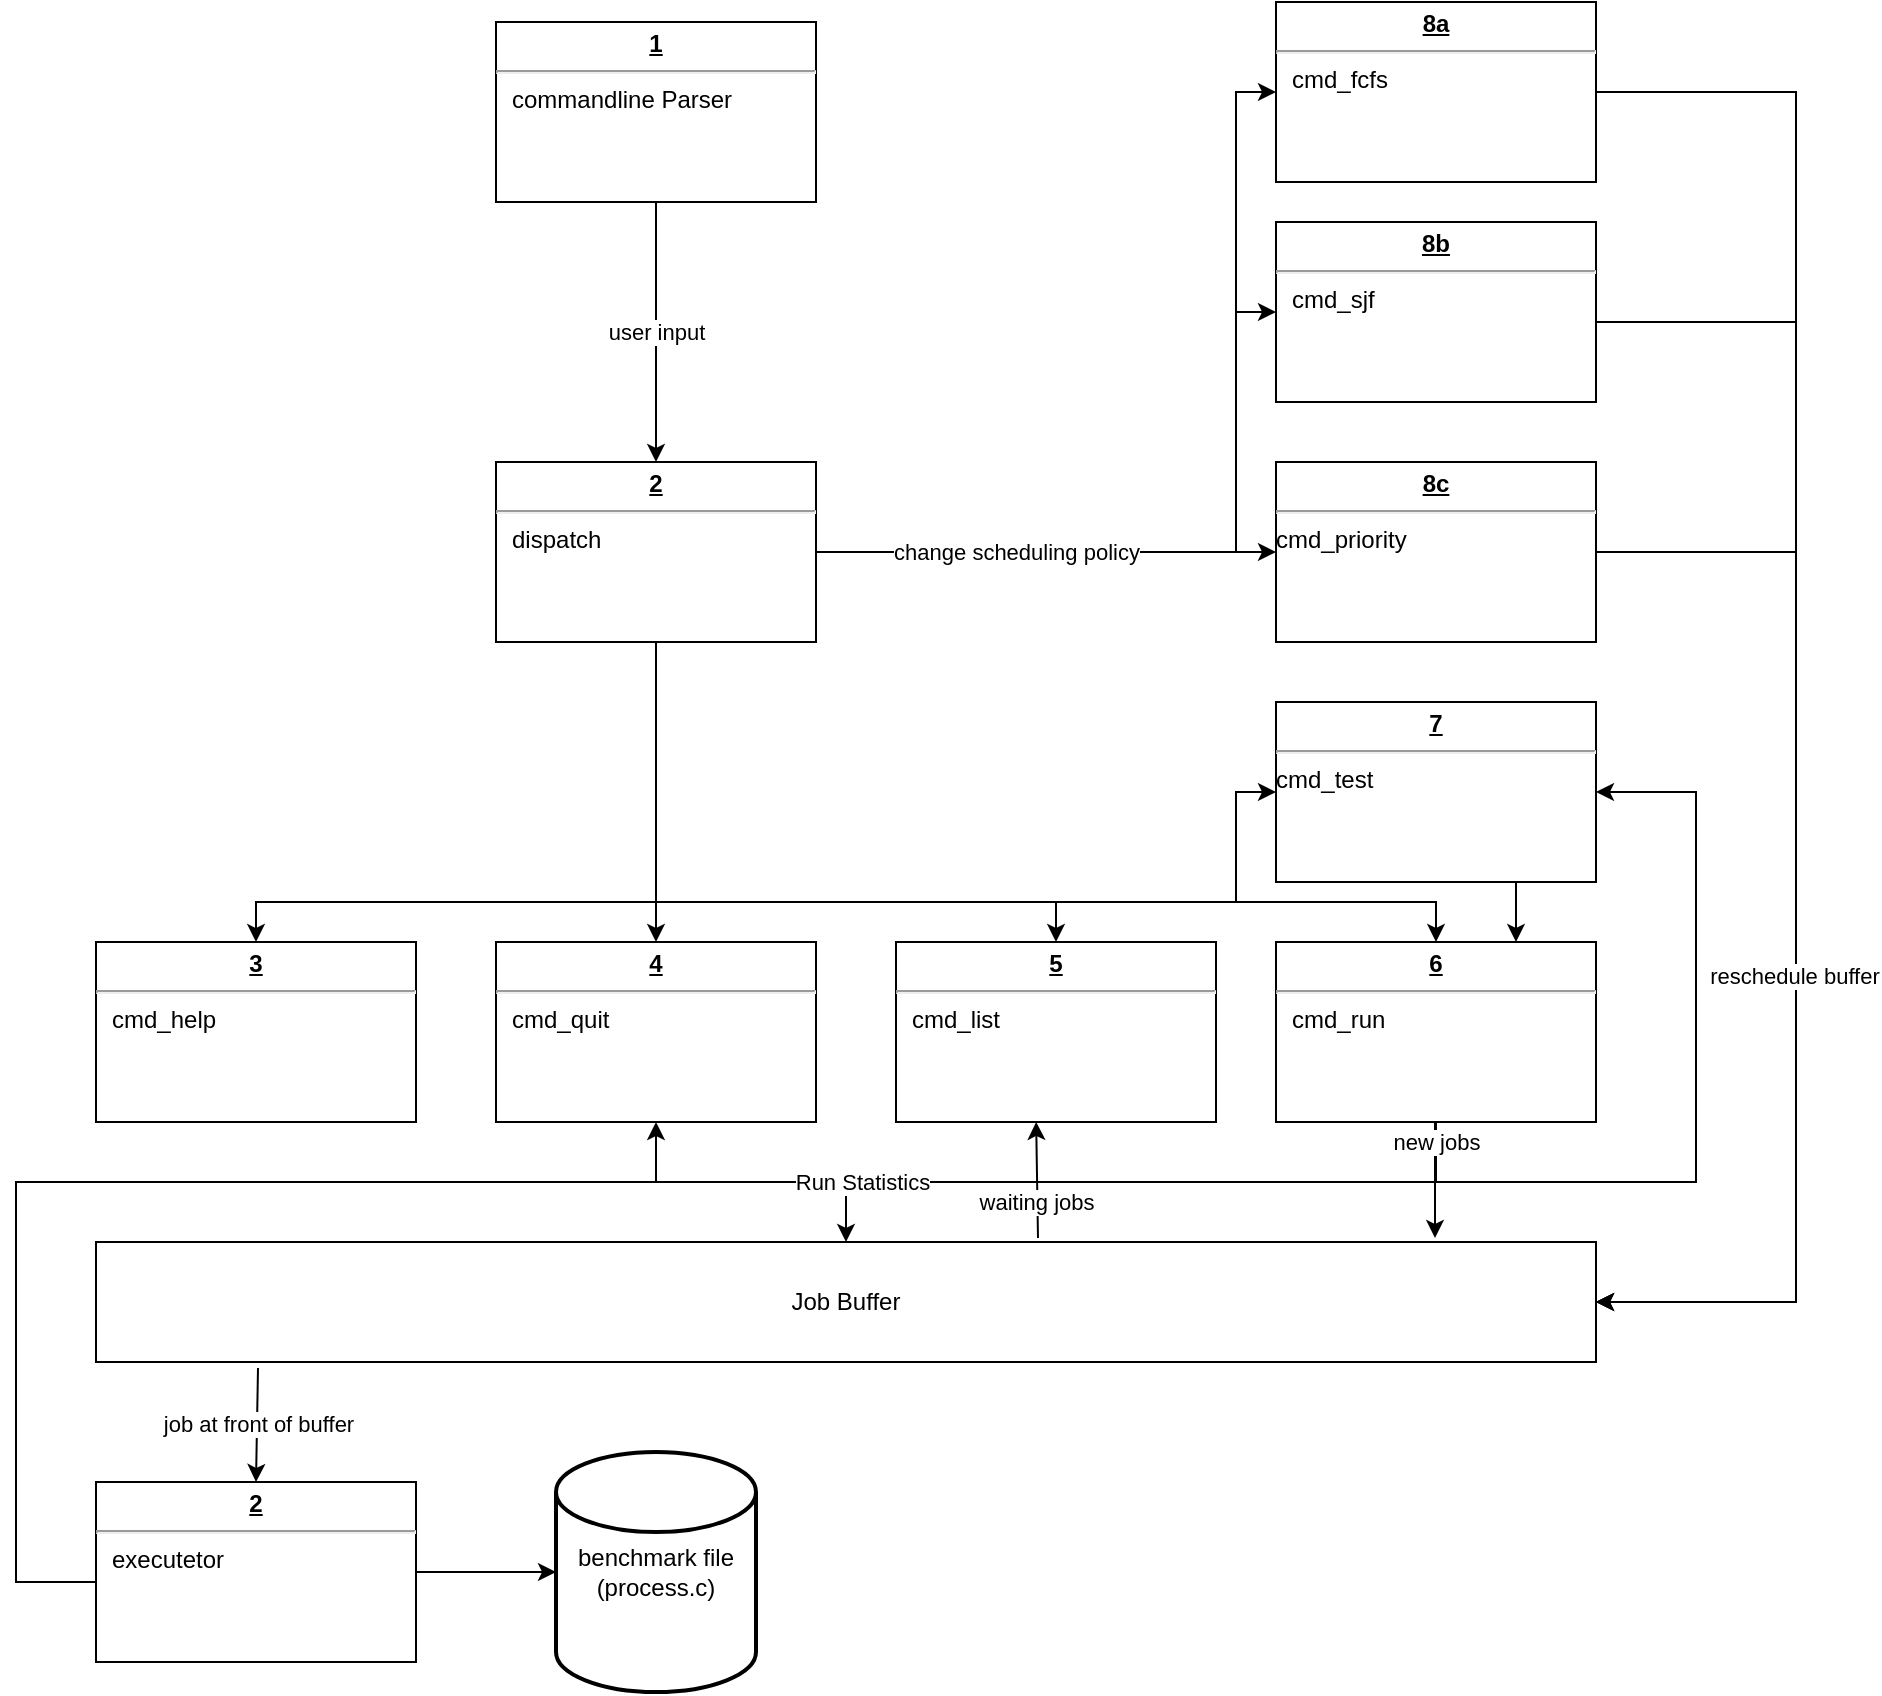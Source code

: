 <mxfile version="14.1.8" type="device"><diagram id="YeTbvP7IWQGHu6Wj8DSm" name="Page-1"><mxGraphModel dx="1936" dy="1906" grid="1" gridSize="10" guides="1" tooltips="1" connect="1" arrows="1" fold="1" page="1" pageScale="1" pageWidth="850" pageHeight="1100" math="0" shadow="0"><root><mxCell id="0"/><mxCell id="1" parent="0"/><mxCell id="pNzCcRmXI8MsChS9boGL-8" value="&lt;p style=&quot;margin: 0px ; margin-top: 4px ; text-align: center ; text-decoration: underline&quot;&gt;&lt;b&gt;1&lt;/b&gt;&lt;/p&gt;&lt;hr&gt;&lt;p style=&quot;margin: 0px ; margin-left: 8px&quot;&gt;commandline Parser&lt;/p&gt;" style="verticalAlign=top;align=left;overflow=fill;fontSize=12;fontFamily=Helvetica;html=1;" parent="1" vertex="1"><mxGeometry x="80" y="-170" width="160" height="90" as="geometry"/></mxCell><mxCell id="pNzCcRmXI8MsChS9boGL-26" style="edgeStyle=orthogonalEdgeStyle;rounded=0;orthogonalLoop=1;jettySize=auto;html=1;exitX=1;exitY=1;exitDx=0;exitDy=0;entryX=0.5;entryY=0;entryDx=0;entryDy=0;" parent="1" source="pNzCcRmXI8MsChS9boGL-9" target="pNzCcRmXI8MsChS9boGL-17" edge="1"><mxGeometry relative="1" as="geometry"><Array as="points"><mxPoint x="160" y="140"/><mxPoint x="160" y="270"/><mxPoint x="360" y="270"/></Array></mxGeometry></mxCell><mxCell id="pNzCcRmXI8MsChS9boGL-9" value="&lt;p style=&quot;margin: 0px ; margin-top: 4px ; text-align: center ; text-decoration: underline&quot;&gt;&lt;b&gt;2&lt;/b&gt;&lt;/p&gt;&lt;hr&gt;&lt;p style=&quot;margin: 0px ; margin-left: 8px&quot;&gt;dispatch&lt;/p&gt;&lt;p style=&quot;margin: 0px ; margin-left: 8px&quot;&gt;&lt;br&gt;&lt;/p&gt;" style="verticalAlign=top;align=left;overflow=fill;fontSize=12;fontFamily=Helvetica;html=1;" parent="1" vertex="1"><mxGeometry x="80" y="50" width="160" height="90" as="geometry"/></mxCell><mxCell id="pNzCcRmXI8MsChS9boGL-12" value="user input" style="endArrow=classic;html=1;exitX=0.5;exitY=1;exitDx=0;exitDy=0;entryX=0.5;entryY=0;entryDx=0;entryDy=0;" parent="1" source="pNzCcRmXI8MsChS9boGL-8" target="pNzCcRmXI8MsChS9boGL-9" edge="1"><mxGeometry width="50" height="50" relative="1" as="geometry"><mxPoint x="350" y="330" as="sourcePoint"/><mxPoint x="400" y="280" as="targetPoint"/></mxGeometry></mxCell><mxCell id="pNzCcRmXI8MsChS9boGL-13" value="benchmark file&lt;br&gt;(process.c)" style="strokeWidth=2;html=1;shape=mxgraph.flowchart.database;whiteSpace=wrap;" parent="1" vertex="1"><mxGeometry x="110" y="545" width="100" height="120" as="geometry"/></mxCell><mxCell id="pNzCcRmXI8MsChS9boGL-15" value="&lt;p style=&quot;margin: 0px ; margin-top: 4px ; text-align: center ; text-decoration: underline&quot;&gt;&lt;b&gt;3&lt;/b&gt;&lt;/p&gt;&lt;hr&gt;&lt;p style=&quot;margin: 0px ; margin-left: 8px&quot;&gt;cmd_help&lt;/p&gt;&lt;p style=&quot;margin: 0px ; margin-left: 8px&quot;&gt;&lt;br&gt;&lt;/p&gt;" style="verticalAlign=top;align=left;overflow=fill;fontSize=12;fontFamily=Helvetica;html=1;" parent="1" vertex="1"><mxGeometry x="-120" y="290" width="160" height="90" as="geometry"/></mxCell><mxCell id="pNzCcRmXI8MsChS9boGL-16" value="&lt;p style=&quot;margin: 0px ; margin-top: 4px ; text-align: center ; text-decoration: underline&quot;&gt;&lt;b&gt;4&lt;/b&gt;&lt;/p&gt;&lt;hr&gt;&lt;p style=&quot;margin: 0px ; margin-left: 8px&quot;&gt;cmd_quit&lt;/p&gt;&lt;p style=&quot;margin: 0px ; margin-left: 8px&quot;&gt;&lt;br&gt;&lt;/p&gt;" style="verticalAlign=top;align=left;overflow=fill;fontSize=12;fontFamily=Helvetica;html=1;" parent="1" vertex="1"><mxGeometry x="80" y="290" width="160" height="90" as="geometry"/></mxCell><mxCell id="pNzCcRmXI8MsChS9boGL-17" value="&lt;p style=&quot;margin: 0px ; margin-top: 4px ; text-align: center ; text-decoration: underline&quot;&gt;&lt;b&gt;5&lt;/b&gt;&lt;/p&gt;&lt;hr&gt;&lt;p style=&quot;margin: 0px ; margin-left: 8px&quot;&gt;cmd_list&lt;/p&gt;" style="verticalAlign=top;align=left;overflow=fill;fontSize=12;fontFamily=Helvetica;html=1;" parent="1" vertex="1"><mxGeometry x="280" y="290" width="160" height="90" as="geometry"/></mxCell><mxCell id="MiWlfCSdHUJbCVIu4kYv-2" value="" style="edgeStyle=orthogonalEdgeStyle;rounded=0;orthogonalLoop=1;jettySize=auto;html=1;" edge="1" parent="1" source="pNzCcRmXI8MsChS9boGL-18" target="pNzCcRmXI8MsChS9boGL-24"><mxGeometry relative="1" as="geometry"/></mxCell><mxCell id="pNzCcRmXI8MsChS9boGL-18" value="&lt;p style=&quot;margin: 0px ; margin-top: 4px ; text-align: center ; text-decoration: underline&quot;&gt;&lt;b&gt;6&lt;/b&gt;&lt;/p&gt;&lt;hr&gt;&lt;p style=&quot;margin: 0px ; margin-left: 8px&quot;&gt;cmd_run&lt;/p&gt;" style="verticalAlign=top;align=left;overflow=fill;fontSize=12;fontFamily=Helvetica;html=1;" parent="1" vertex="1"><mxGeometry x="470" y="290" width="160" height="90" as="geometry"/></mxCell><mxCell id="pNzCcRmXI8MsChS9boGL-20" value="&lt;p style=&quot;margin: 0px ; margin-top: 4px ; text-align: center ; text-decoration: underline&quot;&gt;&lt;b&gt;8a&lt;/b&gt;&lt;/p&gt;&lt;hr&gt;&lt;p style=&quot;margin: 0px ; margin-left: 8px&quot;&gt;cmd_fcfs&lt;/p&gt;" style="verticalAlign=top;align=left;overflow=fill;fontSize=12;fontFamily=Helvetica;html=1;" parent="1" vertex="1"><mxGeometry x="470" y="-180" width="160" height="90" as="geometry"/></mxCell><mxCell id="pNzCcRmXI8MsChS9boGL-21" value="&lt;p style=&quot;margin: 0px ; margin-top: 4px ; text-align: center ; text-decoration: underline&quot;&gt;&lt;b&gt;8b&lt;/b&gt;&lt;/p&gt;&lt;hr&gt;&lt;p style=&quot;margin: 0px ; margin-left: 8px&quot;&gt;cmd_sjf&lt;/p&gt;" style="verticalAlign=top;align=left;overflow=fill;fontSize=12;fontFamily=Helvetica;html=1;" parent="1" vertex="1"><mxGeometry x="470" y="-70" width="160" height="90" as="geometry"/></mxCell><mxCell id="pNzCcRmXI8MsChS9boGL-22" value="&lt;p style=&quot;margin: 0px ; margin-top: 4px ; text-align: center ; text-decoration: underline&quot;&gt;&lt;b&gt;8c&lt;/b&gt;&lt;/p&gt;&lt;hr&gt;cmd_&lt;span&gt;priority&lt;/span&gt;" style="verticalAlign=top;align=left;overflow=fill;fontSize=12;fontFamily=Helvetica;html=1;" parent="1" vertex="1"><mxGeometry x="470" y="50" width="160" height="90" as="geometry"/></mxCell><mxCell id="pNzCcRmXI8MsChS9boGL-23" value="&lt;p style=&quot;margin: 0px ; margin-top: 4px ; text-align: center ; text-decoration: underline&quot;&gt;&lt;b&gt;7&lt;/b&gt;&lt;/p&gt;&lt;hr&gt;cmd_&lt;span&gt;test&lt;/span&gt;" style="verticalAlign=top;align=left;overflow=fill;fontSize=12;fontFamily=Helvetica;html=1;" parent="1" vertex="1"><mxGeometry x="470" y="170" width="160" height="90" as="geometry"/></mxCell><mxCell id="pNzCcRmXI8MsChS9boGL-24" value="Job Buffer" style="rounded=0;whiteSpace=wrap;html=1;" parent="1" vertex="1"><mxGeometry x="-120" y="440" width="750" height="60" as="geometry"/></mxCell><mxCell id="pNzCcRmXI8MsChS9boGL-27" style="edgeStyle=orthogonalEdgeStyle;rounded=0;orthogonalLoop=1;jettySize=auto;html=1;exitX=0.5;exitY=1;exitDx=0;exitDy=0;entryX=0.5;entryY=0;entryDx=0;entryDy=0;" parent="1" source="pNzCcRmXI8MsChS9boGL-9" target="pNzCcRmXI8MsChS9boGL-16" edge="1"><mxGeometry relative="1" as="geometry"><mxPoint x="250" y="150" as="sourcePoint"/><mxPoint x="370" y="300" as="targetPoint"/></mxGeometry></mxCell><mxCell id="pNzCcRmXI8MsChS9boGL-28" style="edgeStyle=orthogonalEdgeStyle;rounded=0;orthogonalLoop=1;jettySize=auto;html=1;exitX=0;exitY=1;exitDx=0;exitDy=0;entryX=0.5;entryY=0;entryDx=0;entryDy=0;" parent="1" source="pNzCcRmXI8MsChS9boGL-9" target="pNzCcRmXI8MsChS9boGL-15" edge="1"><mxGeometry relative="1" as="geometry"><mxPoint x="260" y="160" as="sourcePoint"/><mxPoint x="380" y="310" as="targetPoint"/><Array as="points"><mxPoint x="160" y="140"/><mxPoint x="160" y="270"/><mxPoint x="-40" y="270"/></Array></mxGeometry></mxCell><mxCell id="pNzCcRmXI8MsChS9boGL-29" style="edgeStyle=orthogonalEdgeStyle;rounded=0;orthogonalLoop=1;jettySize=auto;html=1;exitX=1;exitY=1;exitDx=0;exitDy=0;entryX=0.5;entryY=0;entryDx=0;entryDy=0;" parent="1" source="pNzCcRmXI8MsChS9boGL-9" target="pNzCcRmXI8MsChS9boGL-18" edge="1"><mxGeometry relative="1" as="geometry"><mxPoint x="270" y="170" as="sourcePoint"/><mxPoint x="390" y="320" as="targetPoint"/><Array as="points"><mxPoint x="160" y="140"/><mxPoint x="160" y="270"/><mxPoint x="550" y="270"/></Array></mxGeometry></mxCell><mxCell id="pNzCcRmXI8MsChS9boGL-31" style="edgeStyle=orthogonalEdgeStyle;rounded=0;orthogonalLoop=1;jettySize=auto;html=1;exitX=1;exitY=0.5;exitDx=0;exitDy=0;entryX=0;entryY=0.5;entryDx=0;entryDy=0;" parent="1" source="pNzCcRmXI8MsChS9boGL-9" target="pNzCcRmXI8MsChS9boGL-22" edge="1"><mxGeometry relative="1" as="geometry"><mxPoint x="280" y="180" as="sourcePoint"/><mxPoint x="400" y="330" as="targetPoint"/></mxGeometry></mxCell><mxCell id="pNzCcRmXI8MsChS9boGL-32" style="edgeStyle=orthogonalEdgeStyle;rounded=0;orthogonalLoop=1;jettySize=auto;html=1;entryX=0;entryY=0.5;entryDx=0;entryDy=0;" parent="1" target="pNzCcRmXI8MsChS9boGL-23" edge="1"><mxGeometry relative="1" as="geometry"><mxPoint x="160" y="140" as="sourcePoint"/><mxPoint x="480" y="105" as="targetPoint"/><Array as="points"><mxPoint x="160" y="270"/><mxPoint x="450" y="270"/><mxPoint x="450" y="215"/></Array></mxGeometry></mxCell><mxCell id="pNzCcRmXI8MsChS9boGL-33" style="edgeStyle=orthogonalEdgeStyle;rounded=0;orthogonalLoop=1;jettySize=auto;html=1;entryX=0;entryY=0.5;entryDx=0;entryDy=0;" parent="1" target="pNzCcRmXI8MsChS9boGL-21" edge="1"><mxGeometry relative="1" as="geometry"><mxPoint x="240" y="95" as="sourcePoint"/><mxPoint x="490" y="115" as="targetPoint"/><Array as="points"><mxPoint x="450" y="95"/><mxPoint x="450" y="-25"/></Array></mxGeometry></mxCell><mxCell id="MiWlfCSdHUJbCVIu4kYv-5" value="change scheduling policy" style="edgeLabel;html=1;align=center;verticalAlign=middle;resizable=0;points=[];" vertex="1" connectable="0" parent="pNzCcRmXI8MsChS9boGL-33"><mxGeometry x="-0.549" y="2" relative="1" as="geometry"><mxPoint x="21" y="2" as="offset"/></mxGeometry></mxCell><mxCell id="pNzCcRmXI8MsChS9boGL-35" value="" style="endArrow=classic;html=1;exitX=0.75;exitY=1;exitDx=0;exitDy=0;entryX=0.75;entryY=0;entryDx=0;entryDy=0;" parent="1" source="pNzCcRmXI8MsChS9boGL-23" target="pNzCcRmXI8MsChS9boGL-18" edge="1"><mxGeometry width="50" height="50" relative="1" as="geometry"><mxPoint x="570" y="220" as="sourcePoint"/><mxPoint x="620" y="170" as="targetPoint"/></mxGeometry></mxCell><mxCell id="pNzCcRmXI8MsChS9boGL-37" value="" style="endArrow=classic;html=1;" parent="1" edge="1"><mxGeometry width="50" height="50" relative="1" as="geometry"><mxPoint x="549.5" y="380" as="sourcePoint"/><mxPoint x="549.5" y="438" as="targetPoint"/></mxGeometry></mxCell><mxCell id="MiWlfCSdHUJbCVIu4kYv-3" value="new jobs" style="edgeLabel;html=1;align=center;verticalAlign=middle;resizable=0;points=[];" vertex="1" connectable="0" parent="pNzCcRmXI8MsChS9boGL-37"><mxGeometry x="0.448" y="4" relative="1" as="geometry"><mxPoint x="-3.5" y="-32" as="offset"/></mxGeometry></mxCell><mxCell id="pNzCcRmXI8MsChS9boGL-39" style="edgeStyle=orthogonalEdgeStyle;rounded=0;orthogonalLoop=1;jettySize=auto;html=1;exitX=1;exitY=0.5;exitDx=0;exitDy=0;entryX=1;entryY=0.5;entryDx=0;entryDy=0;" parent="1" source="pNzCcRmXI8MsChS9boGL-22" target="pNzCcRmXI8MsChS9boGL-24" edge="1"><mxGeometry relative="1" as="geometry"><mxPoint x="90" y="150" as="sourcePoint"/><mxPoint x="-30" y="300" as="targetPoint"/><Array as="points"><mxPoint x="730" y="95"/><mxPoint x="730" y="470"/></Array></mxGeometry></mxCell><mxCell id="pNzCcRmXI8MsChS9boGL-40" style="edgeStyle=orthogonalEdgeStyle;rounded=0;orthogonalLoop=1;jettySize=auto;html=1;exitX=1;exitY=0.5;exitDx=0;exitDy=0;entryX=1;entryY=0.5;entryDx=0;entryDy=0;" parent="1" target="pNzCcRmXI8MsChS9boGL-24" edge="1"><mxGeometry relative="1" as="geometry"><mxPoint x="630" y="-20" as="sourcePoint"/><mxPoint x="630" y="355" as="targetPoint"/><Array as="points"><mxPoint x="730" y="-20"/><mxPoint x="730" y="470"/></Array></mxGeometry></mxCell><mxCell id="pNzCcRmXI8MsChS9boGL-41" style="edgeStyle=orthogonalEdgeStyle;rounded=0;orthogonalLoop=1;jettySize=auto;html=1;exitX=1;exitY=0.5;exitDx=0;exitDy=0;" parent="1" source="pNzCcRmXI8MsChS9boGL-20" edge="1"><mxGeometry relative="1" as="geometry"><mxPoint x="650" y="115" as="sourcePoint"/><mxPoint x="630" y="470" as="targetPoint"/><Array as="points"><mxPoint x="730" y="-135"/><mxPoint x="730" y="470"/></Array></mxGeometry></mxCell><mxCell id="MiWlfCSdHUJbCVIu4kYv-11" value="reschedule buffer" style="edgeLabel;html=1;align=center;verticalAlign=middle;resizable=0;points=[];" vertex="1" connectable="0" parent="pNzCcRmXI8MsChS9boGL-41"><mxGeometry x="0.347" y="-1" relative="1" as="geometry"><mxPoint as="offset"/></mxGeometry></mxCell><mxCell id="pNzCcRmXI8MsChS9boGL-42" value="waiting jobs" style="endArrow=classic;html=1;entryX=0.438;entryY=1;entryDx=0;entryDy=0;entryPerimeter=0;exitX=0.628;exitY=-0.033;exitDx=0;exitDy=0;exitPerimeter=0;" parent="1" source="pNzCcRmXI8MsChS9boGL-24" target="pNzCcRmXI8MsChS9boGL-17" edge="1"><mxGeometry x="-0.379" y="1" width="50" height="50" relative="1" as="geometry"><mxPoint x="350" y="430" as="sourcePoint"/><mxPoint x="359.5" y="498" as="targetPoint"/><mxPoint as="offset"/></mxGeometry></mxCell><mxCell id="pNzCcRmXI8MsChS9boGL-43" value="&lt;p style=&quot;margin: 0px ; margin-top: 4px ; text-align: center ; text-decoration: underline&quot;&gt;&lt;b&gt;2&lt;/b&gt;&lt;/p&gt;&lt;hr&gt;&lt;p style=&quot;margin: 0px ; margin-left: 8px&quot;&gt;executetor&lt;/p&gt;" style="verticalAlign=top;align=left;overflow=fill;fontSize=12;fontFamily=Helvetica;html=1;" parent="1" vertex="1"><mxGeometry x="-120" y="560" width="160" height="90" as="geometry"/></mxCell><mxCell id="pNzCcRmXI8MsChS9boGL-44" value="job at front of buffer" style="endArrow=classic;html=1;exitX=0.108;exitY=1.05;exitDx=0;exitDy=0;exitPerimeter=0;entryX=0.5;entryY=0;entryDx=0;entryDy=0;" parent="1" source="pNzCcRmXI8MsChS9boGL-24" target="pNzCcRmXI8MsChS9boGL-43" edge="1"><mxGeometry width="50" height="50" relative="1" as="geometry"><mxPoint x="563" y="390" as="sourcePoint"/><mxPoint x="563" y="448" as="targetPoint"/></mxGeometry></mxCell><mxCell id="pNzCcRmXI8MsChS9boGL-45" style="edgeStyle=orthogonalEdgeStyle;rounded=0;orthogonalLoop=1;jettySize=auto;html=1;exitX=0;exitY=1;exitDx=0;exitDy=0;entryX=0.5;entryY=1;entryDx=0;entryDy=0;" parent="1" target="pNzCcRmXI8MsChS9boGL-16" edge="1"><mxGeometry relative="1" as="geometry"><mxPoint x="-120" y="600" as="sourcePoint"/><mxPoint x="-240" y="750" as="targetPoint"/><Array as="points"><mxPoint x="-120" y="610"/><mxPoint x="-160" y="610"/><mxPoint x="-160" y="410"/><mxPoint x="160" y="410"/></Array></mxGeometry></mxCell><mxCell id="pNzCcRmXI8MsChS9boGL-46" value="Run Statistics" style="edgeStyle=orthogonalEdgeStyle;rounded=0;orthogonalLoop=1;jettySize=auto;html=1;entryX=1;entryY=0.5;entryDx=0;entryDy=0;" parent="1" target="pNzCcRmXI8MsChS9boGL-23" edge="1"><mxGeometry relative="1" as="geometry"><mxPoint x="-120" y="610" as="sourcePoint"/><mxPoint x="170" y="390" as="targetPoint"/><Array as="points"><mxPoint x="-160" y="610"/><mxPoint x="-160" y="410"/><mxPoint x="680" y="410"/><mxPoint x="680" y="215"/></Array></mxGeometry></mxCell><mxCell id="MiWlfCSdHUJbCVIu4kYv-1" value="" style="endArrow=classic;html=1;exitX=1;exitY=0.5;exitDx=0;exitDy=0;entryX=0;entryY=0.5;entryDx=0;entryDy=0;entryPerimeter=0;" edge="1" parent="1" source="pNzCcRmXI8MsChS9boGL-43" target="pNzCcRmXI8MsChS9boGL-13"><mxGeometry width="50" height="50" relative="1" as="geometry"><mxPoint x="-30" y="400" as="sourcePoint"/><mxPoint x="20" y="350" as="targetPoint"/></mxGeometry></mxCell><mxCell id="MiWlfCSdHUJbCVIu4kYv-8" style="edgeStyle=orthogonalEdgeStyle;rounded=0;orthogonalLoop=1;jettySize=auto;html=1;entryX=0;entryY=0.5;entryDx=0;entryDy=0;" edge="1" parent="1" target="pNzCcRmXI8MsChS9boGL-20"><mxGeometry relative="1" as="geometry"><mxPoint x="450" y="90" as="sourcePoint"/><mxPoint x="480" y="-15" as="targetPoint"/><Array as="points"><mxPoint x="450" y="-135"/></Array></mxGeometry></mxCell></root></mxGraphModel></diagram></mxfile>